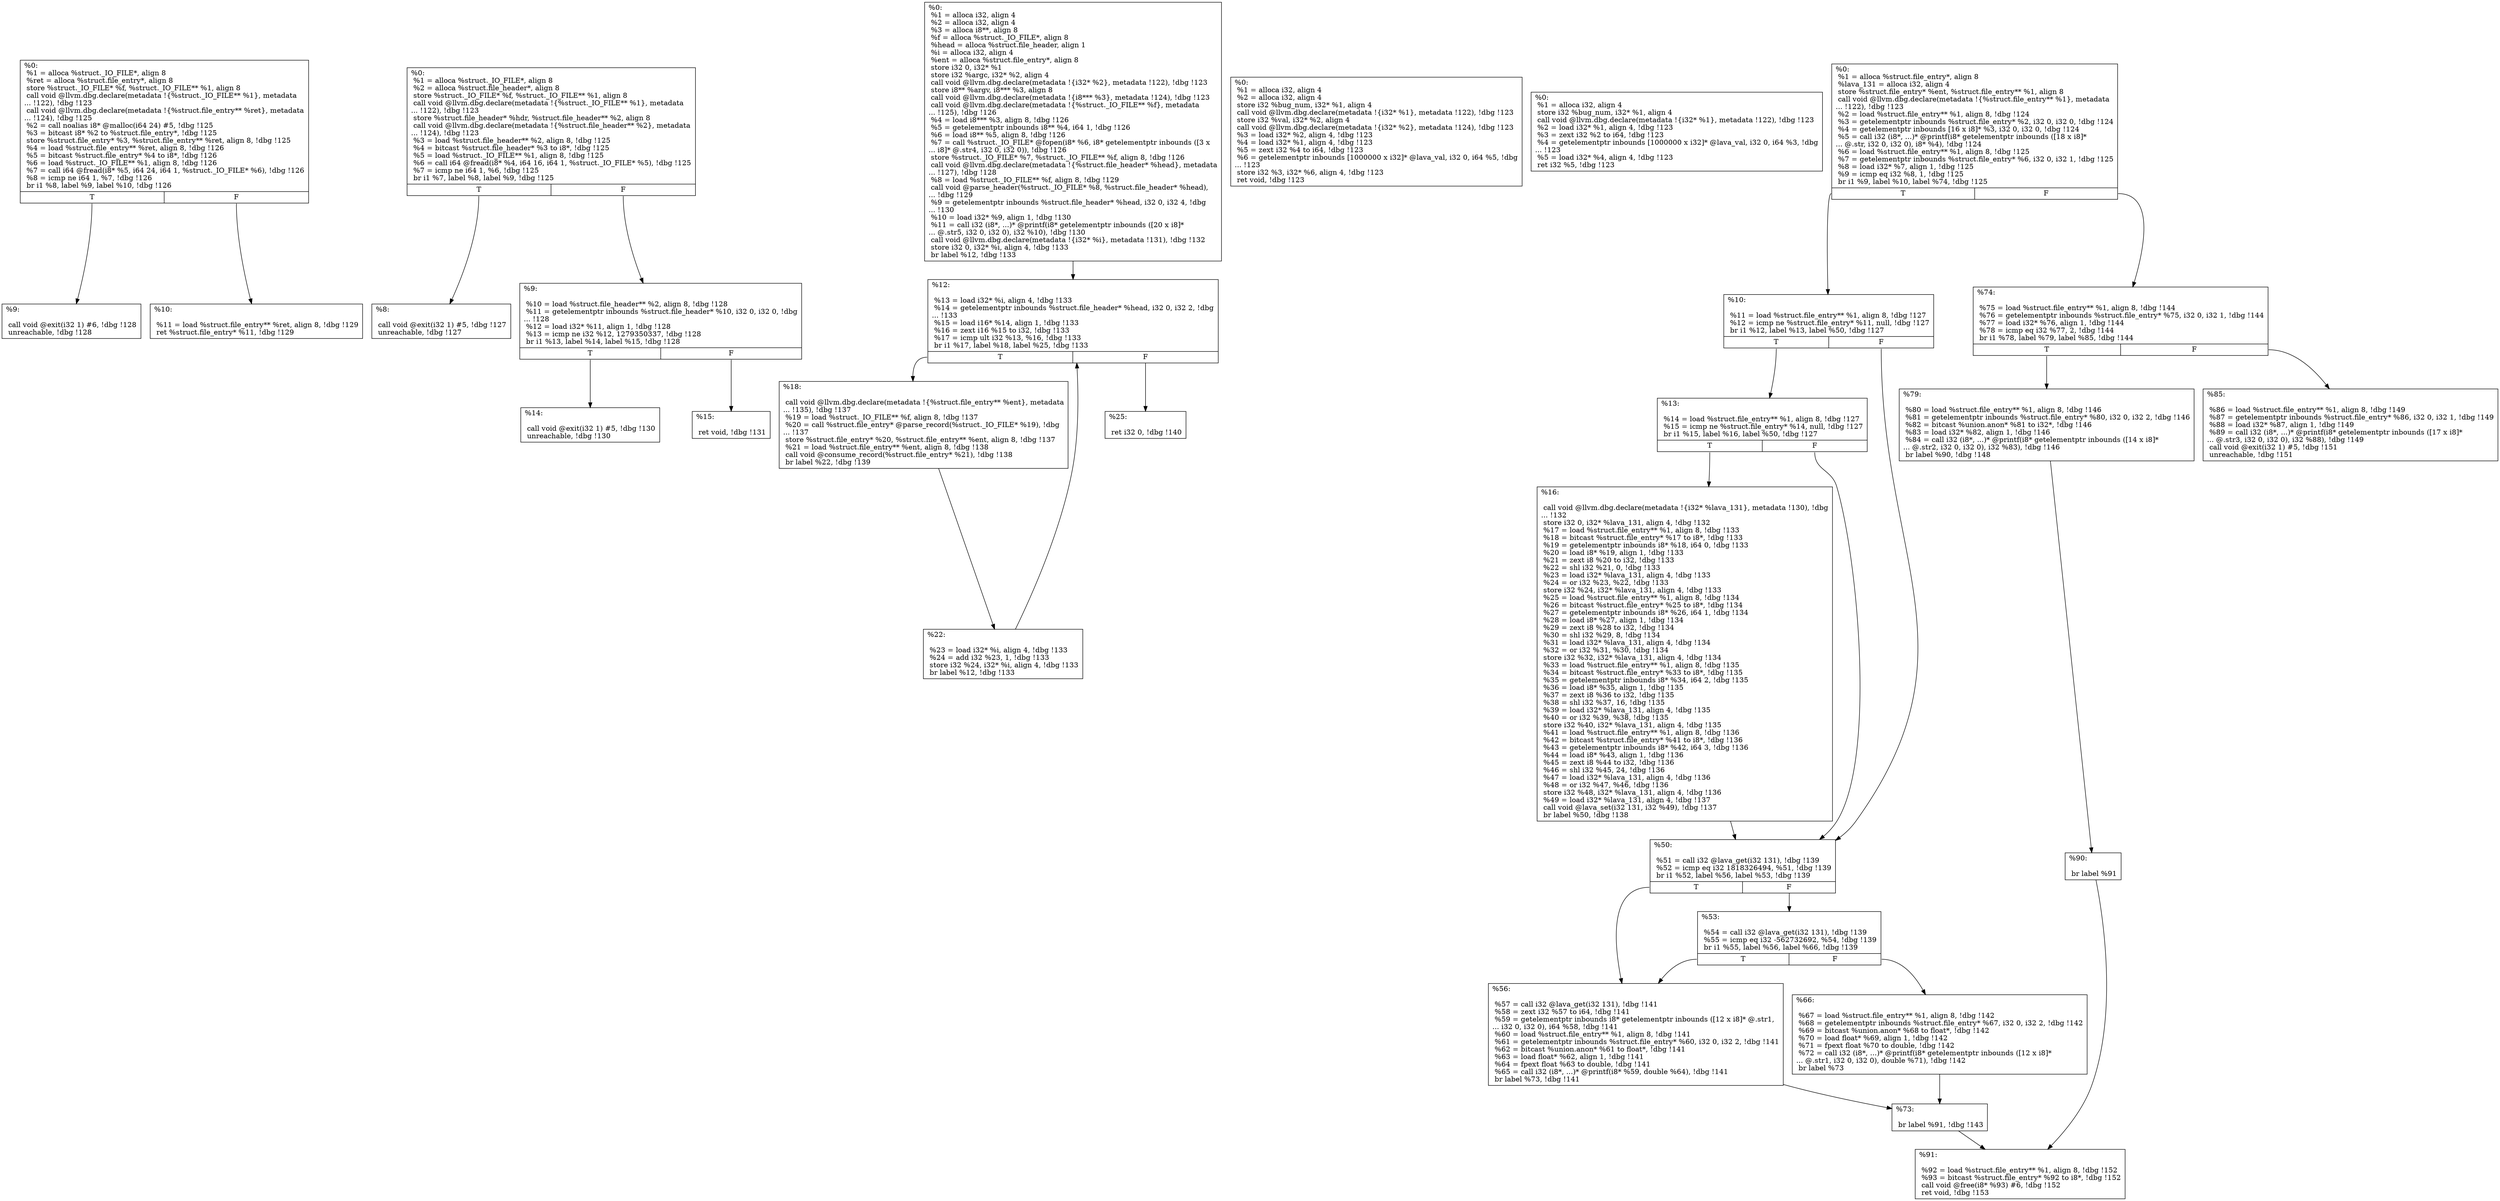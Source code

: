 digraph root {
	node [label="\N"];
	subgraph "CFG for 'parse_record' function" {
		graph [label="CFG for 'parse_record' function"];
		node [label="\N",
			shape=""
		];
		edge [tailport=""];
		Node0x7e96a0		 [label="{%0:\l  %1 = alloca %struct._IO_FILE*, align 8\l  %ret = alloca %struct.file_entry*, align 8\l  store %struct._IO_FILE* %f, %struct._\
IO_FILE** %1, align 8\l  call void @llvm.dbg.declare(metadata !\{%struct._IO_FILE** %1\}, metadata\l... !122), !dbg !123\l  call \
void @llvm.dbg.declare(metadata !\{%struct.file_entry** %ret\}, metadata\l... !124), !dbg !125\l  %2 = call noalias i8* @malloc(\
i64 24) #5, !dbg !125\l  %3 = bitcast i8* %2 to %struct.file_entry*, !dbg !125\l  store %struct.file_entry* %3, %struct.file_entry** %\
ret, align 8, !dbg !125\l  %4 = load %struct.file_entry** %ret, align 8, !dbg !126\l  %5 = bitcast %struct.file_entry* %4 to i8*, !\
dbg !126\l  %6 = load %struct._IO_FILE** %1, align 8, !dbg !126\l  %7 = call i64 @fread(i8* %5, i64 24, i64 1, %struct._IO_FILE* %\
6), !dbg !126\l  %8 = icmp ne i64 1, %7, !dbg !126\l  br i1 %8, label %9, label %10, !dbg !126\l|{<s0>T|<s1>F}}",
			shape=record];
		Node0x7e9700		 [label="{%9:\l\l  call void @exit(i32 1) #6, !dbg !128\l  unreachable, !dbg !128\l}",
			shape=record];
		Node0x7e96a0:s0 -> Node0x7e9700;
		Node0x7e9760		 [label="{%10:\l\l  %11 = load %struct.file_entry** %ret, align 8, !dbg !129\l  ret %struct.file_entry* %11, !dbg !129\l}",
			shape=record];
		Node0x7e96a0:s1 -> Node0x7e9760;
	}
	subgraph "CFG for 'parse_header' function" {
		graph [label="CFG for 'parse_header' function"];
		node [label="\N",
			shape=""
		];
		edge [tailport=""];
		Node0x7e8550		 [label="{%0:\l  %1 = alloca %struct._IO_FILE*, align 8\l  %2 = alloca %struct.file_header*, align 8\l  store %struct._IO_FILE* %f, %struct._\
IO_FILE** %1, align 8\l  call void @llvm.dbg.declare(metadata !\{%struct._IO_FILE** %1\}, metadata\l... !122), !dbg !123\l  store %\
struct.file_header* %hdr, %struct.file_header** %2, align 8\l  call void @llvm.dbg.declare(metadata !\{%struct.file_header** %2\}, \
metadata\l... !124), !dbg !123\l  %3 = load %struct.file_header** %2, align 8, !dbg !125\l  %4 = bitcast %struct.file_header* %3 \
to i8*, !dbg !125\l  %5 = load %struct._IO_FILE** %1, align 8, !dbg !125\l  %6 = call i64 @fread(i8* %4, i64 16, i64 1, %struct._\
IO_FILE* %5), !dbg !125\l  %7 = icmp ne i64 1, %6, !dbg !125\l  br i1 %7, label %8, label %9, !dbg !125\l|{<s0>T|<s1>F}}",
			shape=record];
		Node0x7e85b0		 [label="{%8:\l\l  call void @exit(i32 1) #5, !dbg !127\l  unreachable, !dbg !127\l}",
			shape=record];
		Node0x7e8550:s0 -> Node0x7e85b0;
		Node0x7e8610		 [label="{%9:\l\l  %10 = load %struct.file_header** %2, align 8, !dbg !128\l  %11 = getelementptr inbounds %struct.file_header* %10, i32 \
0, i32 0, !dbg\l... !128\l  %12 = load i32* %11, align 1, !dbg !128\l  %13 = icmp ne i32 %12, 1279350337, !dbg !128\l  br i1 %13, \
label %14, label %15, !dbg !128\l|{<s0>T|<s1>F}}",
			shape=record];
		Node0x7e8550:s1 -> Node0x7e8610;
		Node0x7e8670		 [label="{%14:\l\l  call void @exit(i32 1) #5, !dbg !130\l  unreachable, !dbg !130\l}",
			shape=record];
		Node0x7e8610:s0 -> Node0x7e8670;
		Node0x7e86d0		 [label="{%15:\l\l  ret void, !dbg !131\l}",
			shape=record];
		Node0x7e8610:s1 -> Node0x7e86d0;
	}
	subgraph "CFG for 'main' function" {
		graph [label="CFG for 'main' function"];
		node [label="\N",
			shape=""
		];
		edge [tailport=""];
		Node0x7d0f30		 [label="{%0:\l  %1 = alloca i32, align 4\l  %2 = alloca i32, align 4\l  %3 = alloca i8**, align 8\l  %f = alloca %struct._IO_FILE*, align \
8\l  %head = alloca %struct.file_header, align 1\l  %i = alloca i32, align 4\l  %ent = alloca %struct.file_entry*, align 8\l  store \
i32 0, i32* %1\l  store i32 %argc, i32* %2, align 4\l  call void @llvm.dbg.declare(metadata !\{i32* %2\}, metadata !122), !dbg !\
123\l  store i8** %argv, i8*** %3, align 8\l  call void @llvm.dbg.declare(metadata !\{i8*** %3\}, metadata !124), !dbg !123\l  call \
void @llvm.dbg.declare(metadata !\{%struct._IO_FILE** %f\}, metadata\l... !125), !dbg !126\l  %4 = load i8*** %3, align 8, !dbg !\
126\l  %5 = getelementptr inbounds i8** %4, i64 1, !dbg !126\l  %6 = load i8** %5, align 8, !dbg !126\l  %7 = call %struct._IO_FILE* @\
fopen(i8* %6, i8* getelementptr inbounds ([3 x\l... i8]* @.str4, i32 0, i32 0)), !dbg !126\l  store %struct._IO_FILE* %7, %struct._\
IO_FILE** %f, align 8, !dbg !126\l  call void @llvm.dbg.declare(metadata !\{%struct.file_header* %head\}, metadata\l... !127), !\
dbg !128\l  %8 = load %struct._IO_FILE** %f, align 8, !dbg !129\l  call void @parse_header(%struct._IO_FILE* %8, %struct.file_header* %\
head),\l... !dbg !129\l  %9 = getelementptr inbounds %struct.file_header* %head, i32 0, i32 4, !dbg\l... !130\l  %10 = load i32* %\
9, align 1, !dbg !130\l  %11 = call i32 (i8*, ...)* @printf(i8* getelementptr inbounds ([20 x i8]*\l... @.str5, i32 0, i32 0), i32 %\
10), !dbg !130\l  call void @llvm.dbg.declare(metadata !\{i32* %i\}, metadata !131), !dbg !132\l  store i32 0, i32* %i, align 4, !\
dbg !133\l  br label %12, !dbg !133\l}",
			shape=record];
		Node0x7d0f90		 [label="{%12:\l\l  %13 = load i32* %i, align 4, !dbg !133\l  %14 = getelementptr inbounds %struct.file_header* %head, i32 0, i32 2, !dbg\l... !\
133\l  %15 = load i16* %14, align 1, !dbg !133\l  %16 = zext i16 %15 to i32, !dbg !133\l  %17 = icmp ult i32 %13, %16, !dbg !133\l  \
br i1 %17, label %18, label %25, !dbg !133\l|{<s0>T|<s1>F}}",
			shape=record];
		Node0x7d0f30 -> Node0x7d0f90;
		Node0x7d0ff0		 [label="{%18:\l\l  call void @llvm.dbg.declare(metadata !\{%struct.file_entry** %ent\}, metadata\l... !135), !dbg !137\l  %19 = load %struct._\
IO_FILE** %f, align 8, !dbg !137\l  %20 = call %struct.file_entry* @parse_record(%struct._IO_FILE* %19), !dbg\l... !137\l  store %\
struct.file_entry* %20, %struct.file_entry** %ent, align 8, !dbg !137\l  %21 = load %struct.file_entry** %ent, align 8, !dbg !138\l  \
call void @consume_record(%struct.file_entry* %21), !dbg !138\l  br label %22, !dbg !139\l}",
			shape=record];
		Node0x7d0f90:s0 -> Node0x7d0ff0;
		Node0x7d10b0		 [label="{%25:\l\l  ret i32 0, !dbg !140\l}",
			shape=record];
		Node0x7d0f90:s1 -> Node0x7d10b0;
		Node0x7d1050		 [label="{%22:\l\l  %23 = load i32* %i, align 4, !dbg !133\l  %24 = add i32 %23, 1, !dbg !133\l  store i32 %24, i32* %i, align 4, !dbg !133\l  \
br label %12, !dbg !133\l}",
			shape=record];
		Node0x7d0ff0 -> Node0x7d1050;
		Node0x7d1050 -> Node0x7d0f90;
	}
	subgraph "CFG for 'lava_set' function" {
		graph [label="CFG for 'lava_set' function"];
		node [label="\N",
			shape=""
		];
		Node0x7ba3b0		 [label="{%0:\l  %1 = alloca i32, align 4\l  %2 = alloca i32, align 4\l  store i32 %bug_num, i32* %1, align 4\l  call void @llvm.dbg.declare(\
metadata !\{i32* %1\}, metadata !122), !dbg !123\l  store i32 %val, i32* %2, align 4\l  call void @llvm.dbg.declare(metadata !\{\
i32* %2\}, metadata !124), !dbg !123\l  %3 = load i32* %2, align 4, !dbg !123\l  %4 = load i32* %1, align 4, !dbg !123\l  %5 = zext \
i32 %4 to i64, !dbg !123\l  %6 = getelementptr inbounds [1000000 x i32]* @lava_val, i32 0, i64 %5, !dbg\l... !123\l  store i32 %\
3, i32* %6, align 4, !dbg !123\l  ret void, !dbg !123\l}",
			shape=record];
	}
	subgraph "CFG for 'lava_get' function" {
		graph [label="CFG for 'lava_get' function"];
		node [label="\N",
			shape=""
		];
		Node0x7e7ea0		 [label="{%0:\l  %1 = alloca i32, align 4\l  store i32 %bug_num, i32* %1, align 4\l  call void @llvm.dbg.declare(metadata !\{i32* %1\}, metadata !\
122), !dbg !123\l  %2 = load i32* %1, align 4, !dbg !123\l  %3 = zext i32 %2 to i64, !dbg !123\l  %4 = getelementptr inbounds [1000000 \
x i32]* @lava_val, i32 0, i64 %3, !dbg\l... !123\l  %5 = load i32* %4, align 4, !dbg !123\l  ret i32 %5, !dbg !123\l}",
			shape=record];
	}
	subgraph "CFG for 'consume_record' function" {
		graph [label="CFG for 'consume_record' function"];
		node [label="\N",
			shape=""
		];
		edge [tailport=""];
		Node0x7ea500		 [label="{%0:\l  %1 = alloca %struct.file_entry*, align 8\l  %lava_131 = alloca i32, align 4\l  store %struct.file_entry* %ent, %struct.file_\
entry** %1, align 8\l  call void @llvm.dbg.declare(metadata !\{%struct.file_entry** %1\}, metadata\l... !122), !dbg !123\l  %2 = \
load %struct.file_entry** %1, align 8, !dbg !124\l  %3 = getelementptr inbounds %struct.file_entry* %2, i32 0, i32 0, !dbg !124\l  %\
4 = getelementptr inbounds [16 x i8]* %3, i32 0, i32 0, !dbg !124\l  %5 = call i32 (i8*, ...)* @printf(i8* getelementptr inbounds ([\
18 x i8]*\l... @.str, i32 0, i32 0), i8* %4), !dbg !124\l  %6 = load %struct.file_entry** %1, align 8, !dbg !125\l  %7 = getelementptr \
inbounds %struct.file_entry* %6, i32 0, i32 1, !dbg !125\l  %8 = load i32* %7, align 1, !dbg !125\l  %9 = icmp eq i32 %8, 1, !dbg !\
125\l  br i1 %9, label %10, label %74, !dbg !125\l|{<s0>T|<s1>F}}",
			shape=record];
		Node0x7ea560		 [label="{%10:\l\l  %11 = load %struct.file_entry** %1, align 8, !dbg !127\l  %12 = icmp ne %struct.file_entry* %11, null, !dbg !127\l  br \
i1 %12, label %13, label %50, !dbg !127\l|{<s0>T|<s1>F}}",
			shape=record];
		Node0x7ea500:s0 -> Node0x7ea560;
		Node0x7ea860		 [label="{%74:\l\l  %75 = load %struct.file_entry** %1, align 8, !dbg !144\l  %76 = getelementptr inbounds %struct.file_entry* %75, i32 0, \
i32 1, !dbg !144\l  %77 = load i32* %76, align 1, !dbg !144\l  %78 = icmp eq i32 %77, 2, !dbg !144\l  br i1 %78, label %79, label %\
85, !dbg !144\l|{<s0>T|<s1>F}}",
			shape=record];
		Node0x7ea500:s1 -> Node0x7ea860;
		Node0x7ea5c0		 [label="{%13:\l\l  %14 = load %struct.file_entry** %1, align 8, !dbg !127\l  %15 = icmp ne %struct.file_entry* %14, null, !dbg !127\l  br \
i1 %15, label %16, label %50, !dbg !127\l|{<s0>T|<s1>F}}",
			shape=record];
		Node0x7ea560:s0 -> Node0x7ea5c0;
		Node0x7ea680		 [label="{%50:\l\l  %51 = call i32 @lava_get(i32 131), !dbg !139\l  %52 = icmp eq i32 1818326494, %51, !dbg !139\l  br i1 %52, label %56, \
label %53, !dbg !139\l|{<s0>T|<s1>F}}",
			shape=record];
		Node0x7ea560:s1 -> Node0x7ea680;
		Node0x7ea8c0		 [label="{%79:\l\l  %80 = load %struct.file_entry** %1, align 8, !dbg !146\l  %81 = getelementptr inbounds %struct.file_entry* %80, i32 0, \
i32 2, !dbg !146\l  %82 = bitcast %union.anon* %81 to i32*, !dbg !146\l  %83 = load i32* %82, align 1, !dbg !146\l  %84 = call i32 (\
i8*, ...)* @printf(i8* getelementptr inbounds ([14 x i8]*\l... @.str2, i32 0, i32 0), i32 %83), !dbg !146\l  br label %90, !dbg !\
148\l}",
			shape=record];
		Node0x7ea860:s0 -> Node0x7ea8c0;
		Node0x7ea920		 [label="{%85:\l\l  %86 = load %struct.file_entry** %1, align 8, !dbg !149\l  %87 = getelementptr inbounds %struct.file_entry* %86, i32 0, \
i32 1, !dbg !149\l  %88 = load i32* %87, align 1, !dbg !149\l  %89 = call i32 (i8*, ...)* @printf(i8* getelementptr inbounds ([17 \
x i8]*\l... @.str3, i32 0, i32 0), i32 %88), !dbg !149\l  call void @exit(i32 1) #5, !dbg !151\l  unreachable, !dbg !151\l}",
			shape=record];
		Node0x7ea860:s1 -> Node0x7ea920;
		Node0x7ea5c0:s1 -> Node0x7ea680;
		Node0x7ea620		 [label="{%16:\l\l  call void @llvm.dbg.declare(metadata !\{i32* %lava_131\}, metadata !130), !dbg\l... !132\l  store i32 0, i32* %lava_131, \
align 4, !dbg !132\l  %17 = load %struct.file_entry** %1, align 8, !dbg !133\l  %18 = bitcast %struct.file_entry* %17 to i8*, !dbg !\
133\l  %19 = getelementptr inbounds i8* %18, i64 0, !dbg !133\l  %20 = load i8* %19, align 1, !dbg !133\l  %21 = zext i8 %20 to \
i32, !dbg !133\l  %22 = shl i32 %21, 0, !dbg !133\l  %23 = load i32* %lava_131, align 4, !dbg !133\l  %24 = or i32 %23, %22, !dbg !\
133\l  store i32 %24, i32* %lava_131, align 4, !dbg !133\l  %25 = load %struct.file_entry** %1, align 8, !dbg !134\l  %26 = bitcast %\
struct.file_entry* %25 to i8*, !dbg !134\l  %27 = getelementptr inbounds i8* %26, i64 1, !dbg !134\l  %28 = load i8* %27, align \
1, !dbg !134\l  %29 = zext i8 %28 to i32, !dbg !134\l  %30 = shl i32 %29, 8, !dbg !134\l  %31 = load i32* %lava_131, align 4, !dbg !\
134\l  %32 = or i32 %31, %30, !dbg !134\l  store i32 %32, i32* %lava_131, align 4, !dbg !134\l  %33 = load %struct.file_entry** %\
1, align 8, !dbg !135\l  %34 = bitcast %struct.file_entry* %33 to i8*, !dbg !135\l  %35 = getelementptr inbounds i8* %34, i64 2, !\
dbg !135\l  %36 = load i8* %35, align 1, !dbg !135\l  %37 = zext i8 %36 to i32, !dbg !135\l  %38 = shl i32 %37, 16, !dbg !135\l  %\
39 = load i32* %lava_131, align 4, !dbg !135\l  %40 = or i32 %39, %38, !dbg !135\l  store i32 %40, i32* %lava_131, align 4, !dbg !\
135\l  %41 = load %struct.file_entry** %1, align 8, !dbg !136\l  %42 = bitcast %struct.file_entry* %41 to i8*, !dbg !136\l  %43 = \
getelementptr inbounds i8* %42, i64 3, !dbg !136\l  %44 = load i8* %43, align 1, !dbg !136\l  %45 = zext i8 %44 to i32, !dbg !136\l  %\
46 = shl i32 %45, 24, !dbg !136\l  %47 = load i32* %lava_131, align 4, !dbg !136\l  %48 = or i32 %47, %46, !dbg !136\l  store i32 %\
48, i32* %lava_131, align 4, !dbg !136\l  %49 = load i32* %lava_131, align 4, !dbg !137\l  call void @lava_set(i32 131, i32 %49), !\
dbg !137\l  br label %50, !dbg !138\l}",
			shape=record];
		Node0x7ea5c0:s0 -> Node0x7ea620;
		Node0x7ea740		 [label="{%56:\l\l  %57 = call i32 @lava_get(i32 131), !dbg !141\l  %58 = zext i32 %57 to i64, !dbg !141\l  %59 = getelementptr inbounds \
i8* getelementptr inbounds ([12 x i8]* @.str1,\l... i32 0, i32 0), i64 %58, !dbg !141\l  %60 = load %struct.file_entry** %1, align \
8, !dbg !141\l  %61 = getelementptr inbounds %struct.file_entry* %60, i32 0, i32 2, !dbg !141\l  %62 = bitcast %union.anon* %61 \
to float*, !dbg !141\l  %63 = load float* %62, align 1, !dbg !141\l  %64 = fpext float %63 to double, !dbg !141\l  %65 = call i32 (\
i8*, ...)* @printf(i8* %59, double %64), !dbg !141\l  br label %73, !dbg !141\l}",
			shape=record];
		Node0x7ea680:s0 -> Node0x7ea740;
		Node0x7ea6e0		 [label="{%53:\l\l  %54 = call i32 @lava_get(i32 131), !dbg !139\l  %55 = icmp eq i32 -562732692, %54, !dbg !139\l  br i1 %55, label %56, \
label %66, !dbg !139\l|{<s0>T|<s1>F}}",
			shape=record];
		Node0x7ea680:s1 -> Node0x7ea6e0;
		Node0x7ea620 -> Node0x7ea680;
		Node0x7ea800		 [label="{%73:\l\l  br label %91, !dbg !143\l}",
			shape=record];
		Node0x7ea740 -> Node0x7ea800;
		Node0x7ea6e0:s0 -> Node0x7ea740;
		Node0x7ea7a0		 [label="{%66:\l\l  %67 = load %struct.file_entry** %1, align 8, !dbg !142\l  %68 = getelementptr inbounds %struct.file_entry* %67, i32 0, \
i32 2, !dbg !142\l  %69 = bitcast %union.anon* %68 to float*, !dbg !142\l  %70 = load float* %69, align 1, !dbg !142\l  %71 = fpext \
float %70 to double, !dbg !142\l  %72 = call i32 (i8*, ...)* @printf(i8* getelementptr inbounds ([12 x i8]*\l... @.str1, i32 0, \
i32 0), double %71), !dbg !142\l  br label %73\l}",
			shape=record];
		Node0x7ea6e0:s1 -> Node0x7ea7a0;
		Node0x7ea7a0 -> Node0x7ea800;
		Node0x7ea9e0		 [label="{%91:\l\l  %92 = load %struct.file_entry** %1, align 8, !dbg !152\l  %93 = bitcast %struct.file_entry* %92 to i8*, !dbg !152\l  \
call void @free(i8* %93) #6, !dbg !152\l  ret void, !dbg !153\l}",
			shape=record];
		Node0x7ea800 -> Node0x7ea9e0;
		Node0x7ea980		 [label="{%90:\l\l  br label %91\l}",
			shape=record];
		Node0x7ea8c0 -> Node0x7ea980;
		Node0x7ea980 -> Node0x7ea9e0;
	}
}
